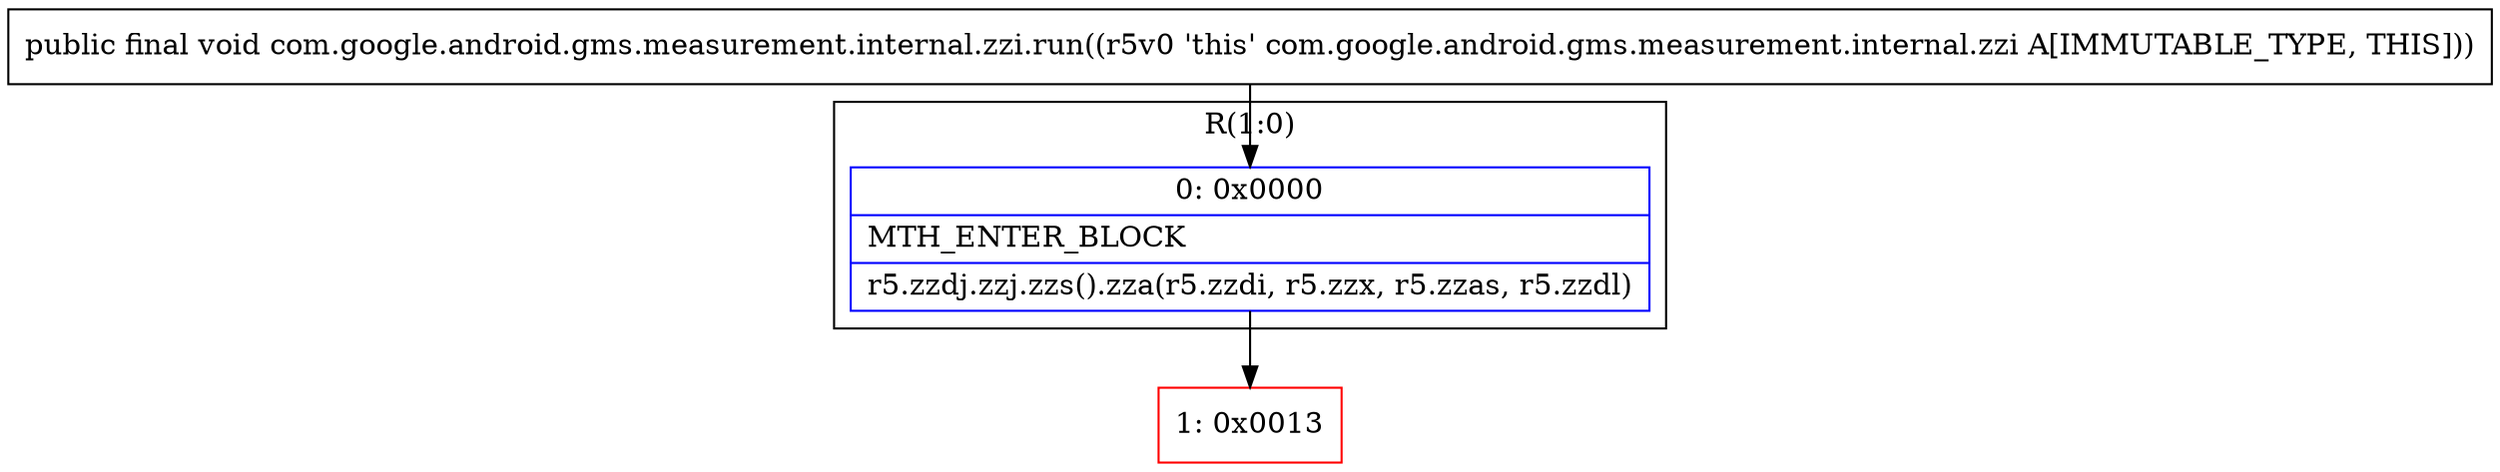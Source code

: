 digraph "CFG forcom.google.android.gms.measurement.internal.zzi.run()V" {
subgraph cluster_Region_1354077545 {
label = "R(1:0)";
node [shape=record,color=blue];
Node_0 [shape=record,label="{0\:\ 0x0000|MTH_ENTER_BLOCK\l|r5.zzdj.zzj.zzs().zza(r5.zzdi, r5.zzx, r5.zzas, r5.zzdl)\l}"];
}
Node_1 [shape=record,color=red,label="{1\:\ 0x0013}"];
MethodNode[shape=record,label="{public final void com.google.android.gms.measurement.internal.zzi.run((r5v0 'this' com.google.android.gms.measurement.internal.zzi A[IMMUTABLE_TYPE, THIS])) }"];
MethodNode -> Node_0;
Node_0 -> Node_1;
}

